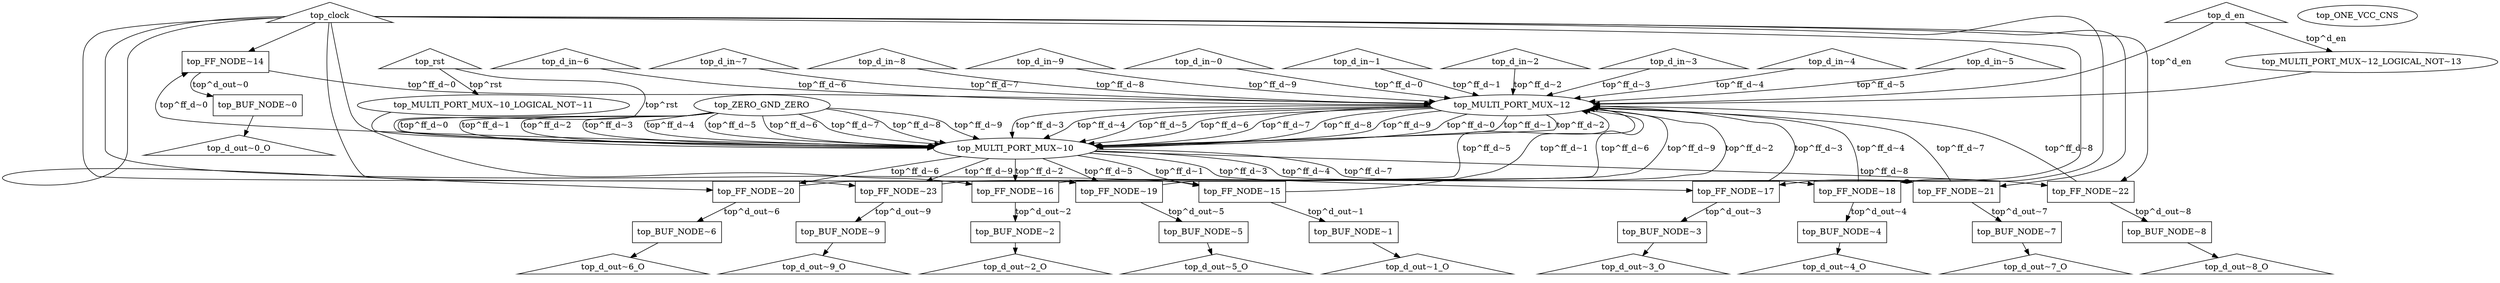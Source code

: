 digraph G {
	ranksep=.25;
	"top_clock" [shape=triangle];
	"top_clock" -> "top_FF_NODE~14";
	"top_FF_NODE~14" [shape=box];
	"top_FF_NODE~14" -> "top_BUF_NODE~0"[label="top^d_out~0"];
	"top_BUF_NODE~0" [shape=box];
	"top_BUF_NODE~0" -> "top_d_out~0_O";
	"top_d_out~0_O" [shape=triangle];
	"top_FF_NODE~14" -> "top_MULTI_PORT_MUX~12"[label="top^ff_d~0"];
	"top_MULTI_PORT_MUX~12"
	"top_MULTI_PORT_MUX~12" -> "top_MULTI_PORT_MUX~10"[label="top^ff_d~0"];
	"top_MULTI_PORT_MUX~10"
	"top_MULTI_PORT_MUX~10" -> "top_FF_NODE~14"[label="top^ff_d~0"];
	"top_MULTI_PORT_MUX~10" -> "top_FF_NODE~15"[label="top^ff_d~1"];
	"top_FF_NODE~15" [shape=box];
	"top_FF_NODE~15" -> "top_BUF_NODE~1"[label="top^d_out~1"];
	"top_BUF_NODE~1" [shape=box];
	"top_BUF_NODE~1" -> "top_d_out~1_O";
	"top_d_out~1_O" [shape=triangle];
	"top_FF_NODE~15" -> "top_MULTI_PORT_MUX~12"[label="top^ff_d~1"];
	"top_MULTI_PORT_MUX~10" -> "top_FF_NODE~16"[label="top^ff_d~2"];
	"top_FF_NODE~16" [shape=box];
	"top_FF_NODE~16" -> "top_BUF_NODE~2"[label="top^d_out~2"];
	"top_BUF_NODE~2" [shape=box];
	"top_BUF_NODE~2" -> "top_d_out~2_O";
	"top_d_out~2_O" [shape=triangle];
	"top_FF_NODE~16" -> "top_MULTI_PORT_MUX~12"[label="top^ff_d~2"];
	"top_MULTI_PORT_MUX~10" -> "top_FF_NODE~17"[label="top^ff_d~3"];
	"top_FF_NODE~17" [shape=box];
	"top_FF_NODE~17" -> "top_BUF_NODE~3"[label="top^d_out~3"];
	"top_BUF_NODE~3" [shape=box];
	"top_BUF_NODE~3" -> "top_d_out~3_O";
	"top_d_out~3_O" [shape=triangle];
	"top_FF_NODE~17" -> "top_MULTI_PORT_MUX~12"[label="top^ff_d~3"];
	"top_MULTI_PORT_MUX~10" -> "top_FF_NODE~18"[label="top^ff_d~4"];
	"top_FF_NODE~18" [shape=box];
	"top_FF_NODE~18" -> "top_BUF_NODE~4"[label="top^d_out~4"];
	"top_BUF_NODE~4" [shape=box];
	"top_BUF_NODE~4" -> "top_d_out~4_O";
	"top_d_out~4_O" [shape=triangle];
	"top_FF_NODE~18" -> "top_MULTI_PORT_MUX~12"[label="top^ff_d~4"];
	"top_MULTI_PORT_MUX~10" -> "top_FF_NODE~19"[label="top^ff_d~5"];
	"top_FF_NODE~19" [shape=box];
	"top_FF_NODE~19" -> "top_BUF_NODE~5"[label="top^d_out~5"];
	"top_BUF_NODE~5" [shape=box];
	"top_BUF_NODE~5" -> "top_d_out~5_O";
	"top_d_out~5_O" [shape=triangle];
	"top_FF_NODE~19" -> "top_MULTI_PORT_MUX~12"[label="top^ff_d~5"];
	"top_MULTI_PORT_MUX~10" -> "top_FF_NODE~20"[label="top^ff_d~6"];
	"top_FF_NODE~20" [shape=box];
	"top_FF_NODE~20" -> "top_BUF_NODE~6"[label="top^d_out~6"];
	"top_BUF_NODE~6" [shape=box];
	"top_BUF_NODE~6" -> "top_d_out~6_O";
	"top_d_out~6_O" [shape=triangle];
	"top_FF_NODE~20" -> "top_MULTI_PORT_MUX~12"[label="top^ff_d~6"];
	"top_MULTI_PORT_MUX~10" -> "top_FF_NODE~21"[label="top^ff_d~7"];
	"top_FF_NODE~21" [shape=box];
	"top_FF_NODE~21" -> "top_BUF_NODE~7"[label="top^d_out~7"];
	"top_BUF_NODE~7" [shape=box];
	"top_BUF_NODE~7" -> "top_d_out~7_O";
	"top_d_out~7_O" [shape=triangle];
	"top_FF_NODE~21" -> "top_MULTI_PORT_MUX~12"[label="top^ff_d~7"];
	"top_MULTI_PORT_MUX~10" -> "top_FF_NODE~22"[label="top^ff_d~8"];
	"top_FF_NODE~22" [shape=box];
	"top_FF_NODE~22" -> "top_BUF_NODE~8"[label="top^d_out~8"];
	"top_BUF_NODE~8" [shape=box];
	"top_BUF_NODE~8" -> "top_d_out~8_O";
	"top_d_out~8_O" [shape=triangle];
	"top_FF_NODE~22" -> "top_MULTI_PORT_MUX~12"[label="top^ff_d~8"];
	"top_MULTI_PORT_MUX~10" -> "top_FF_NODE~23"[label="top^ff_d~9"];
	"top_FF_NODE~23" [shape=box];
	"top_FF_NODE~23" -> "top_BUF_NODE~9"[label="top^d_out~9"];
	"top_BUF_NODE~9" [shape=box];
	"top_BUF_NODE~9" -> "top_d_out~9_O";
	"top_d_out~9_O" [shape=triangle];
	"top_FF_NODE~23" -> "top_MULTI_PORT_MUX~12"[label="top^ff_d~9"];
	"top_MULTI_PORT_MUX~12" -> "top_MULTI_PORT_MUX~10"[label="top^ff_d~1"];
	"top_MULTI_PORT_MUX~12" -> "top_MULTI_PORT_MUX~10"[label="top^ff_d~2"];
	"top_MULTI_PORT_MUX~12" -> "top_MULTI_PORT_MUX~10"[label="top^ff_d~3"];
	"top_MULTI_PORT_MUX~12" -> "top_MULTI_PORT_MUX~10"[label="top^ff_d~4"];
	"top_MULTI_PORT_MUX~12" -> "top_MULTI_PORT_MUX~10"[label="top^ff_d~5"];
	"top_MULTI_PORT_MUX~12" -> "top_MULTI_PORT_MUX~10"[label="top^ff_d~6"];
	"top_MULTI_PORT_MUX~12" -> "top_MULTI_PORT_MUX~10"[label="top^ff_d~7"];
	"top_MULTI_PORT_MUX~12" -> "top_MULTI_PORT_MUX~10"[label="top^ff_d~8"];
	"top_MULTI_PORT_MUX~12" -> "top_MULTI_PORT_MUX~10"[label="top^ff_d~9"];
	"top_clock" -> "top_FF_NODE~15";
	"top_clock" -> "top_FF_NODE~16";
	"top_clock" -> "top_FF_NODE~17";
	"top_clock" -> "top_FF_NODE~18";
	"top_clock" -> "top_FF_NODE~19";
	"top_clock" -> "top_FF_NODE~20";
	"top_clock" -> "top_FF_NODE~21";
	"top_clock" -> "top_FF_NODE~22";
	"top_clock" -> "top_FF_NODE~23";
	"top_rst" [shape=triangle];
	"top_rst" -> "top_MULTI_PORT_MUX~10"[label="top^rst"];
	"top_rst" -> "top_MULTI_PORT_MUX~10_LOGICAL_NOT~11"[label="top^rst"];
	"top_MULTI_PORT_MUX~10_LOGICAL_NOT~11"
	"top_MULTI_PORT_MUX~10_LOGICAL_NOT~11" -> "top_MULTI_PORT_MUX~10";
	"top_d_en" [shape=triangle];
	"top_d_en" -> "top_MULTI_PORT_MUX~12"[label="top^d_en"];
	"top_d_en" -> "top_MULTI_PORT_MUX~12_LOGICAL_NOT~13"[label="top^d_en"];
	"top_MULTI_PORT_MUX~12_LOGICAL_NOT~13"
	"top_MULTI_PORT_MUX~12_LOGICAL_NOT~13" -> "top_MULTI_PORT_MUX~12";
	"top_d_in~0" [shape=triangle];
	"top_d_in~0" -> "top_MULTI_PORT_MUX~12"[label="top^ff_d~0"];
	"top_d_in~1" [shape=triangle];
	"top_d_in~1" -> "top_MULTI_PORT_MUX~12"[label="top^ff_d~1"];
	"top_d_in~2" [shape=triangle];
	"top_d_in~2" -> "top_MULTI_PORT_MUX~12"[label="top^ff_d~2"];
	"top_d_in~3" [shape=triangle];
	"top_d_in~3" -> "top_MULTI_PORT_MUX~12"[label="top^ff_d~3"];
	"top_d_in~4" [shape=triangle];
	"top_d_in~4" -> "top_MULTI_PORT_MUX~12"[label="top^ff_d~4"];
	"top_d_in~5" [shape=triangle];
	"top_d_in~5" -> "top_MULTI_PORT_MUX~12"[label="top^ff_d~5"];
	"top_d_in~6" [shape=triangle];
	"top_d_in~6" -> "top_MULTI_PORT_MUX~12"[label="top^ff_d~6"];
	"top_d_in~7" [shape=triangle];
	"top_d_in~7" -> "top_MULTI_PORT_MUX~12"[label="top^ff_d~7"];
	"top_d_in~8" [shape=triangle];
	"top_d_in~8" -> "top_MULTI_PORT_MUX~12"[label="top^ff_d~8"];
	"top_d_in~9" [shape=triangle];
	"top_d_in~9" -> "top_MULTI_PORT_MUX~12"[label="top^ff_d~9"];
	"top_ZERO_GND_ZERO"
	"top_ZERO_GND_ZERO" -> "top_MULTI_PORT_MUX~10"[label="top^ff_d~0"];
	"top_ZERO_GND_ZERO" -> "top_MULTI_PORT_MUX~10"[label="top^ff_d~1"];
	"top_ZERO_GND_ZERO" -> "top_MULTI_PORT_MUX~10"[label="top^ff_d~2"];
	"top_ZERO_GND_ZERO" -> "top_MULTI_PORT_MUX~10"[label="top^ff_d~3"];
	"top_ZERO_GND_ZERO" -> "top_MULTI_PORT_MUX~10"[label="top^ff_d~4"];
	"top_ZERO_GND_ZERO" -> "top_MULTI_PORT_MUX~10"[label="top^ff_d~5"];
	"top_ZERO_GND_ZERO" -> "top_MULTI_PORT_MUX~10"[label="top^ff_d~6"];
	"top_ZERO_GND_ZERO" -> "top_MULTI_PORT_MUX~10"[label="top^ff_d~7"];
	"top_ZERO_GND_ZERO" -> "top_MULTI_PORT_MUX~10"[label="top^ff_d~8"];
	"top_ZERO_GND_ZERO" -> "top_MULTI_PORT_MUX~10"[label="top^ff_d~9"];
	"top_ONE_VCC_CNS"
}
